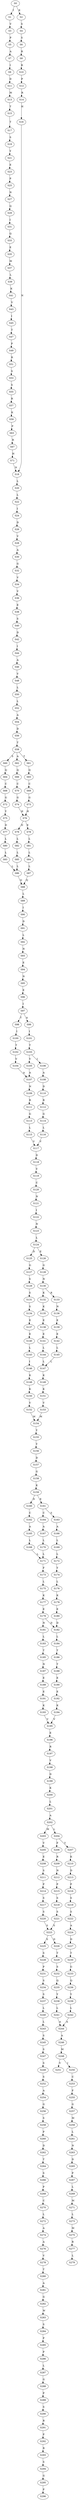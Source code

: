 strict digraph  {
	S0 -> S1 [ label = I ];
	S0 -> S2 [ label = K ];
	S1 -> S3 [ label = V ];
	S2 -> S4 [ label = S ];
	S3 -> S5 [ label = P ];
	S4 -> S6 [ label = S ];
	S5 -> S7 [ label = A ];
	S6 -> S8 [ label = R ];
	S7 -> S9 [ label = I ];
	S8 -> S10 [ label = R ];
	S9 -> S11 [ label = D ];
	S10 -> S12 [ label = P ];
	S11 -> S13 [ label = M ];
	S12 -> S14 [ label = R ];
	S13 -> S15 [ label = T ];
	S14 -> S16 [ label = H ];
	S15 -> S17 [ label = T ];
	S16 -> S18 [ label = N ];
	S17 -> S19 [ label = S ];
	S18 -> S20 [ label = L ];
	S19 -> S21 [ label = Y ];
	S20 -> S22 [ label = L ];
	S21 -> S23 [ label = E ];
	S22 -> S24 [ label = I ];
	S23 -> S25 [ label = P ];
	S24 -> S26 [ label = D ];
	S25 -> S27 [ label = N ];
	S26 -> S28 [ label = V ];
	S27 -> S29 [ label = Q ];
	S28 -> S30 [ label = A ];
	S29 -> S31 [ label = I ];
	S30 -> S32 [ label = G ];
	S31 -> S33 [ label = Q ];
	S32 -> S34 [ label = V ];
	S33 -> S35 [ label = E ];
	S34 -> S36 [ label = V ];
	S35 -> S37 [ label = M ];
	S36 -> S38 [ label = E ];
	S37 -> S39 [ label = L ];
	S38 -> S40 [ label = S ];
	S39 -> S41 [ label = K ];
	S40 -> S42 [ label = D ];
	S41 -> S43 [ label = V ];
	S42 -> S44 [ label = I ];
	S43 -> S45 [ label = I ];
	S44 -> S46 [ label = A ];
	S45 -> S47 [ label = T ];
	S46 -> S48 [ label = V ];
	S47 -> S49 [ label = P ];
	S48 -> S50 [ label = L ];
	S49 -> S51 [ label = R ];
	S50 -> S52 [ label = L ];
	S51 -> S53 [ label = S ];
	S52 -> S54 [ label = A ];
	S53 -> S55 [ label = S ];
	S54 -> S56 [ label = D ];
	S55 -> S57 [ label = R ];
	S56 -> S58 [ label = T ];
	S57 -> S59 [ label = K ];
	S58 -> S60 [ label = S ];
	S58 -> S61 [ label = T ];
	S58 -> S62 [ label = A ];
	S59 -> S63 [ label = P ];
	S60 -> S64 [ label = Q ];
	S61 -> S65 [ label = Q ];
	S62 -> S66 [ label = Q ];
	S63 -> S67 [ label = R ];
	S64 -> S68 [ label = C ];
	S65 -> S69 [ label = C ];
	S66 -> S70 [ label = C ];
	S67 -> S71 [ label = H ];
	S68 -> S72 [ label = G ];
	S69 -> S73 [ label = G ];
	S70 -> S74 [ label = G ];
	S71 -> S18 [ label = N ];
	S72 -> S75 [ label = Y ];
	S73 -> S76 [ label = H ];
	S74 -> S76 [ label = H ];
	S75 -> S77 [ label = D ];
	S76 -> S78 [ label = E ];
	S76 -> S79 [ label = D ];
	S77 -> S80 [ label = L ];
	S78 -> S81 [ label = L ];
	S79 -> S82 [ label = L ];
	S80 -> S83 [ label = L ];
	S81 -> S84 [ label = L ];
	S82 -> S85 [ label = L ];
	S83 -> S86 [ label = L ];
	S84 -> S87 [ label = L ];
	S85 -> S86 [ label = L ];
	S86 -> S88 [ label = Q ];
	S87 -> S88 [ label = Q ];
	S88 -> S89 [ label = L ];
	S89 -> S90 [ label = I ];
	S90 -> S91 [ label = D ];
	S91 -> S92 [ label = L ];
	S92 -> S93 [ label = N ];
	S93 -> S94 [ label = E ];
	S94 -> S95 [ label = N ];
	S95 -> S96 [ label = E ];
	S96 -> S97 [ label = I ];
	S97 -> S98 [ label = T ];
	S97 -> S99 [ label = A ];
	S98 -> S100 [ label = I ];
	S99 -> S101 [ label = I ];
	S100 -> S102 [ label = T ];
	S101 -> S103 [ label = T ];
	S102 -> S104 [ label = V ];
	S103 -> S105 [ label = V ];
	S103 -> S106 [ label = I ];
	S104 -> S107 [ label = A ];
	S105 -> S107 [ label = A ];
	S106 -> S108 [ label = A ];
	S107 -> S109 [ label = N ];
	S108 -> S110 [ label = D ];
	S109 -> S111 [ label = R ];
	S110 -> S112 [ label = R ];
	S111 -> S113 [ label = G ];
	S112 -> S114 [ label = G ];
	S113 -> S115 [ label = L ];
	S114 -> S116 [ label = L ];
	S115 -> S117 [ label = V ];
	S116 -> S117 [ label = V ];
	S117 -> S118 [ label = D ];
	S118 -> S119 [ label = V ];
	S119 -> S120 [ label = C ];
	S120 -> S121 [ label = N ];
	S121 -> S122 [ label = I ];
	S122 -> S123 [ label = N ];
	S123 -> S124 [ label = L ];
	S124 -> S125 [ label = D ];
	S124 -> S126 [ label = E ];
	S125 -> S127 [ label = G ];
	S126 -> S128 [ label = G ];
	S127 -> S129 [ label = S ];
	S128 -> S130 [ label = N ];
	S129 -> S131 [ label = S ];
	S130 -> S132 [ label = K ];
	S130 -> S133 [ label = R ];
	S131 -> S134 [ label = S ];
	S132 -> S135 [ label = K ];
	S133 -> S136 [ label = N ];
	S134 -> S137 [ label = E ];
	S135 -> S138 [ label = E ];
	S136 -> S139 [ label = E ];
	S137 -> S140 [ label = E ];
	S138 -> S141 [ label = E ];
	S139 -> S142 [ label = E ];
	S140 -> S143 [ label = L ];
	S141 -> S144 [ label = L ];
	S142 -> S145 [ label = L ];
	S143 -> S146 [ label = I ];
	S144 -> S147 [ label = L ];
	S145 -> S147 [ label = L ];
	S146 -> S148 [ label = K ];
	S147 -> S149 [ label = K ];
	S148 -> S150 [ label = K ];
	S149 -> S151 [ label = K ];
	S150 -> S152 [ label = V ];
	S151 -> S153 [ label = V ];
	S152 -> S154 [ label = M ];
	S153 -> S154 [ label = M ];
	S154 -> S155 [ label = Y ];
	S155 -> S156 [ label = Y ];
	S156 -> S157 [ label = D ];
	S157 -> S158 [ label = G ];
	S158 -> S159 [ label = K ];
	S159 -> S160 [ label = D ];
	S159 -> S161 [ label = E ];
	S160 -> S162 [ label = C ];
	S161 -> S163 [ label = S ];
	S161 -> S164 [ label = C ];
	S162 -> S165 [ label = A ];
	S163 -> S166 [ label = A ];
	S164 -> S167 [ label = A ];
	S165 -> S168 [ label = L ];
	S166 -> S169 [ label = L ];
	S167 -> S170 [ label = L ];
	S168 -> S171 [ label = L ];
	S169 -> S172 [ label = L ];
	S170 -> S171 [ label = L ];
	S171 -> S173 [ label = F ];
	S172 -> S174 [ label = Y ];
	S173 -> S175 [ label = L ];
	S174 -> S176 [ label = L ];
	S175 -> S177 [ label = K ];
	S176 -> S178 [ label = K ];
	S177 -> S179 [ label = E ];
	S178 -> S180 [ label = E ];
	S179 -> S181 [ label = N ];
	S179 -> S182 [ label = D ];
	S180 -> S182 [ label = D ];
	S181 -> S183 [ label = L ];
	S182 -> S184 [ label = L ];
	S183 -> S185 [ label = T ];
	S184 -> S186 [ label = T ];
	S185 -> S187 [ label = N ];
	S186 -> S188 [ label = T ];
	S187 -> S189 [ label = E ];
	S188 -> S190 [ label = E ];
	S189 -> S191 [ label = E ];
	S190 -> S192 [ label = E ];
	S191 -> S193 [ label = K ];
	S192 -> S194 [ label = K ];
	S193 -> S195 [ label = V ];
	S194 -> S195 [ label = V ];
	S195 -> S196 [ label = E ];
	S196 -> S197 [ label = R ];
	S197 -> S198 [ label = V ];
	S198 -> S199 [ label = D ];
	S199 -> S200 [ label = K ];
	S200 -> S201 [ label = L ];
	S201 -> S202 [ label = A ];
	S202 -> S203 [ label = M ];
	S202 -> S204 [ label = L ];
	S203 -> S205 [ label = V ];
	S204 -> S206 [ label = F ];
	S204 -> S207 [ label = Y ];
	S205 -> S208 [ label = E ];
	S206 -> S209 [ label = R ];
	S207 -> S210 [ label = K ];
	S208 -> S211 [ label = S ];
	S209 -> S212 [ label = N ];
	S210 -> S213 [ label = D ];
	S211 -> S214 [ label = P ];
	S212 -> S215 [ label = P ];
	S213 -> S216 [ label = P ];
	S214 -> S217 [ label = S ];
	S215 -> S218 [ label = S ];
	S216 -> S219 [ label = S ];
	S217 -> S220 [ label = S ];
	S218 -> S221 [ label = S ];
	S219 -> S222 [ label = S ];
	S220 -> S223 [ label = S ];
	S221 -> S223 [ label = S ];
	S222 -> S224 [ label = A ];
	S223 -> S225 [ label = S ];
	S223 -> S226 [ label = D ];
	S224 -> S227 [ label = D ];
	S225 -> S228 [ label = S ];
	S226 -> S229 [ label = T ];
	S227 -> S230 [ label = T ];
	S228 -> S231 [ label = P ];
	S229 -> S232 [ label = S ];
	S230 -> S233 [ label = G ];
	S231 -> S234 [ label = S ];
	S232 -> S235 [ label = Q ];
	S233 -> S236 [ label = Q ];
	S234 -> S237 [ label = S ];
	S235 -> S238 [ label = Y ];
	S236 -> S239 [ label = Y ];
	S237 -> S240 [ label = L ];
	S238 -> S241 [ label = L ];
	S239 -> S242 [ label = L ];
	S240 -> S243 [ label = L ];
	S241 -> S244 [ label = A ];
	S242 -> S244 [ label = A ];
	S243 -> S245 [ label = S ];
	S244 -> S246 [ label = A ];
	S245 -> S247 [ label = S ];
	S246 -> S248 [ label = M ];
	S247 -> S249 [ label = S ];
	S248 -> S250 [ label = I ];
	S248 -> S251 [ label = V ];
	S249 -> S252 [ label = S ];
	S250 -> S253 [ label = C ];
	S252 -> S254 [ label = A ];
	S253 -> S255 [ label = F ];
	S254 -> S256 [ label = G ];
	S255 -> S257 [ label = G ];
	S256 -> S258 [ label = S ];
	S257 -> S259 [ label = M ];
	S258 -> S260 [ label = P ];
	S259 -> S261 [ label = L ];
	S260 -> S262 [ label = D ];
	S261 -> S263 [ label = N ];
	S262 -> S264 [ label = T ];
	S263 -> S265 [ label = D ];
	S264 -> S266 [ label = S ];
	S265 -> S267 [ label = P ];
	S266 -> S268 [ label = P ];
	S267 -> S269 [ label = L ];
	S268 -> S270 [ label = C ];
	S269 -> S271 [ label = M ];
	S270 -> S272 [ label = L ];
	S271 -> S273 [ label = L ];
	S272 -> S274 [ label = A ];
	S273 -> S275 [ label = M ];
	S274 -> S276 [ label = A ];
	S275 -> S277 [ label = R ];
	S276 -> S278 [ label = V ];
	S277 -> S279 [ label = L ];
	S278 -> S280 [ label = T ];
	S280 -> S281 [ label = A ];
	S281 -> S282 [ label = G ];
	S282 -> S283 [ label = W ];
	S283 -> S284 [ label = S ];
	S284 -> S285 [ label = P ];
	S285 -> S286 [ label = P ];
	S286 -> S287 [ label = L ];
	S287 -> S288 [ label = G ];
	S288 -> S289 [ label = P ];
	S289 -> S290 [ label = S ];
	S290 -> S291 [ label = R ];
	S291 -> S292 [ label = P ];
	S292 -> S293 [ label = R ];
	S293 -> S294 [ label = S ];
	S294 -> S295 [ label = G ];
	S295 -> S296 [ label = P ];
}
